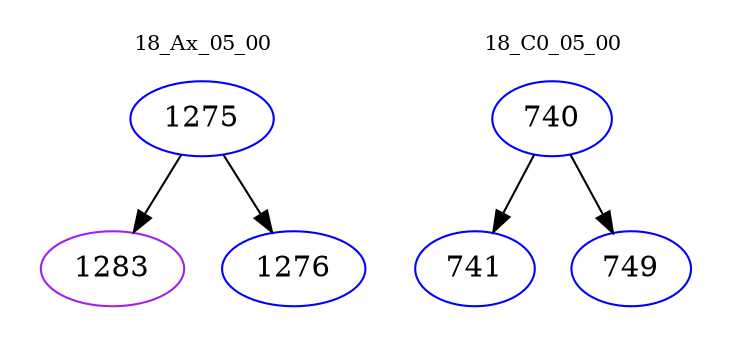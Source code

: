 digraph{
subgraph cluster_0 {
color = white
label = "18_Ax_05_00";
fontsize=10;
T0_1275 [label="1275", color="blue"]
T0_1275 -> T0_1283 [color="black"]
T0_1283 [label="1283", color="purple"]
T0_1275 -> T0_1276 [color="black"]
T0_1276 [label="1276", color="blue"]
}
subgraph cluster_1 {
color = white
label = "18_C0_05_00";
fontsize=10;
T1_740 [label="740", color="blue"]
T1_740 -> T1_741 [color="black"]
T1_741 [label="741", color="blue"]
T1_740 -> T1_749 [color="black"]
T1_749 [label="749", color="blue"]
}
}

